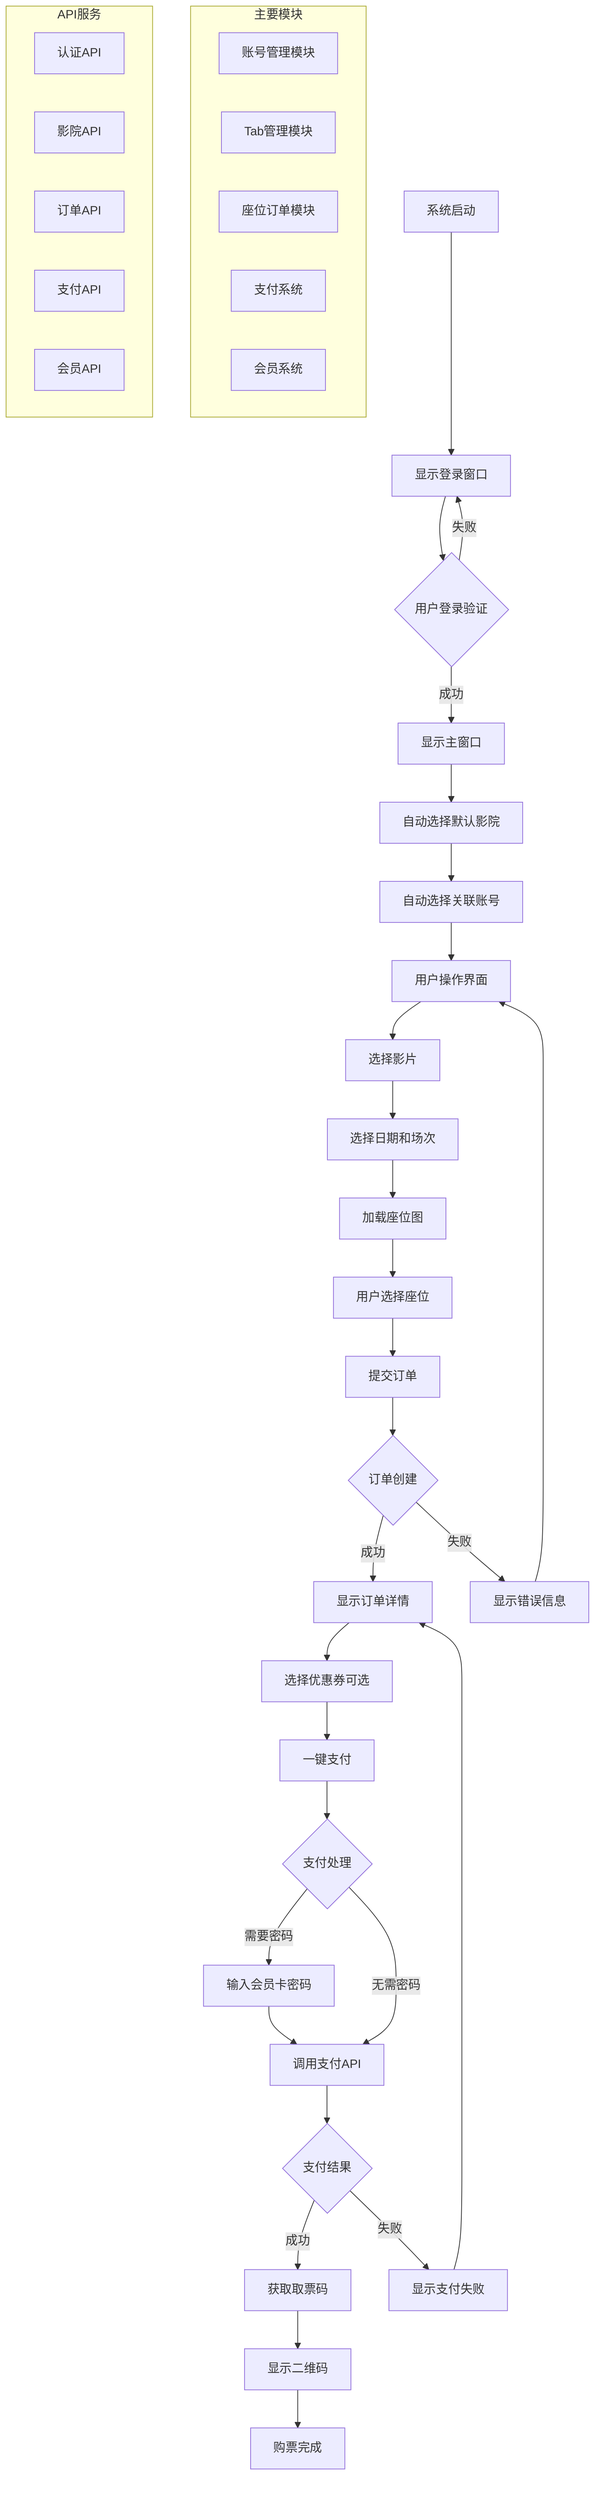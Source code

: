 graph TD
    A[系统启动] --> B[显示登录窗口]
    B --> C{用户登录验证}
    C -->|成功| D[显示主窗口]
    C -->|失败| B
    
    D --> E[自动选择默认影院]
    E --> F[自动选择关联账号]
    F --> G[用户操作界面]
    
    G --> H[选择影片]
    H --> I[选择日期和场次]
    I --> J[加载座位图]
    J --> K[用户选择座位]
    K --> L[提交订单]
    
    L --> M{订单创建}
    M -->|成功| N[显示订单详情]
    M -->|失败| O[显示错误信息]
    O --> G
    
    N --> P[选择优惠券可选]
    P --> Q[一键支付]
    
    Q --> R{支付处理}
    R -->|需要密码| S[输入会员卡密码]
    S --> T[调用支付API]
    R -->|无需密码| T
    
    T --> U{支付结果}
    U -->|成功| V[获取取票码]
    U -->|失败| W[显示支付失败]
    W --> N
    
    V --> X[显示二维码]
    X --> Y[购票完成]
    
    subgraph "主要模块"
        Z1[账号管理模块]
        Z2[Tab管理模块]
        Z3[座位订单模块]
        Z4[支付系统]
        Z5[会员系统]
    end
    
    subgraph "API服务"
        A1[认证API]
        A2[影院API]
        A3[订单API]
        A4[支付API]
        A5[会员API]
    end